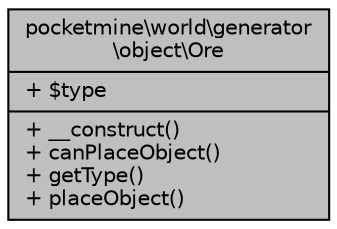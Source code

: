digraph "pocketmine\world\generator\object\Ore"
{
 // INTERACTIVE_SVG=YES
 // LATEX_PDF_SIZE
  edge [fontname="Helvetica",fontsize="10",labelfontname="Helvetica",labelfontsize="10"];
  node [fontname="Helvetica",fontsize="10",shape=record];
  Node1 [label="{pocketmine\\world\\generator\l\\object\\Ore\n|+ $type\l|+ __construct()\l+ canPlaceObject()\l+ getType()\l+ placeObject()\l}",height=0.2,width=0.4,color="black", fillcolor="grey75", style="filled", fontcolor="black",tooltip=" "];
}
